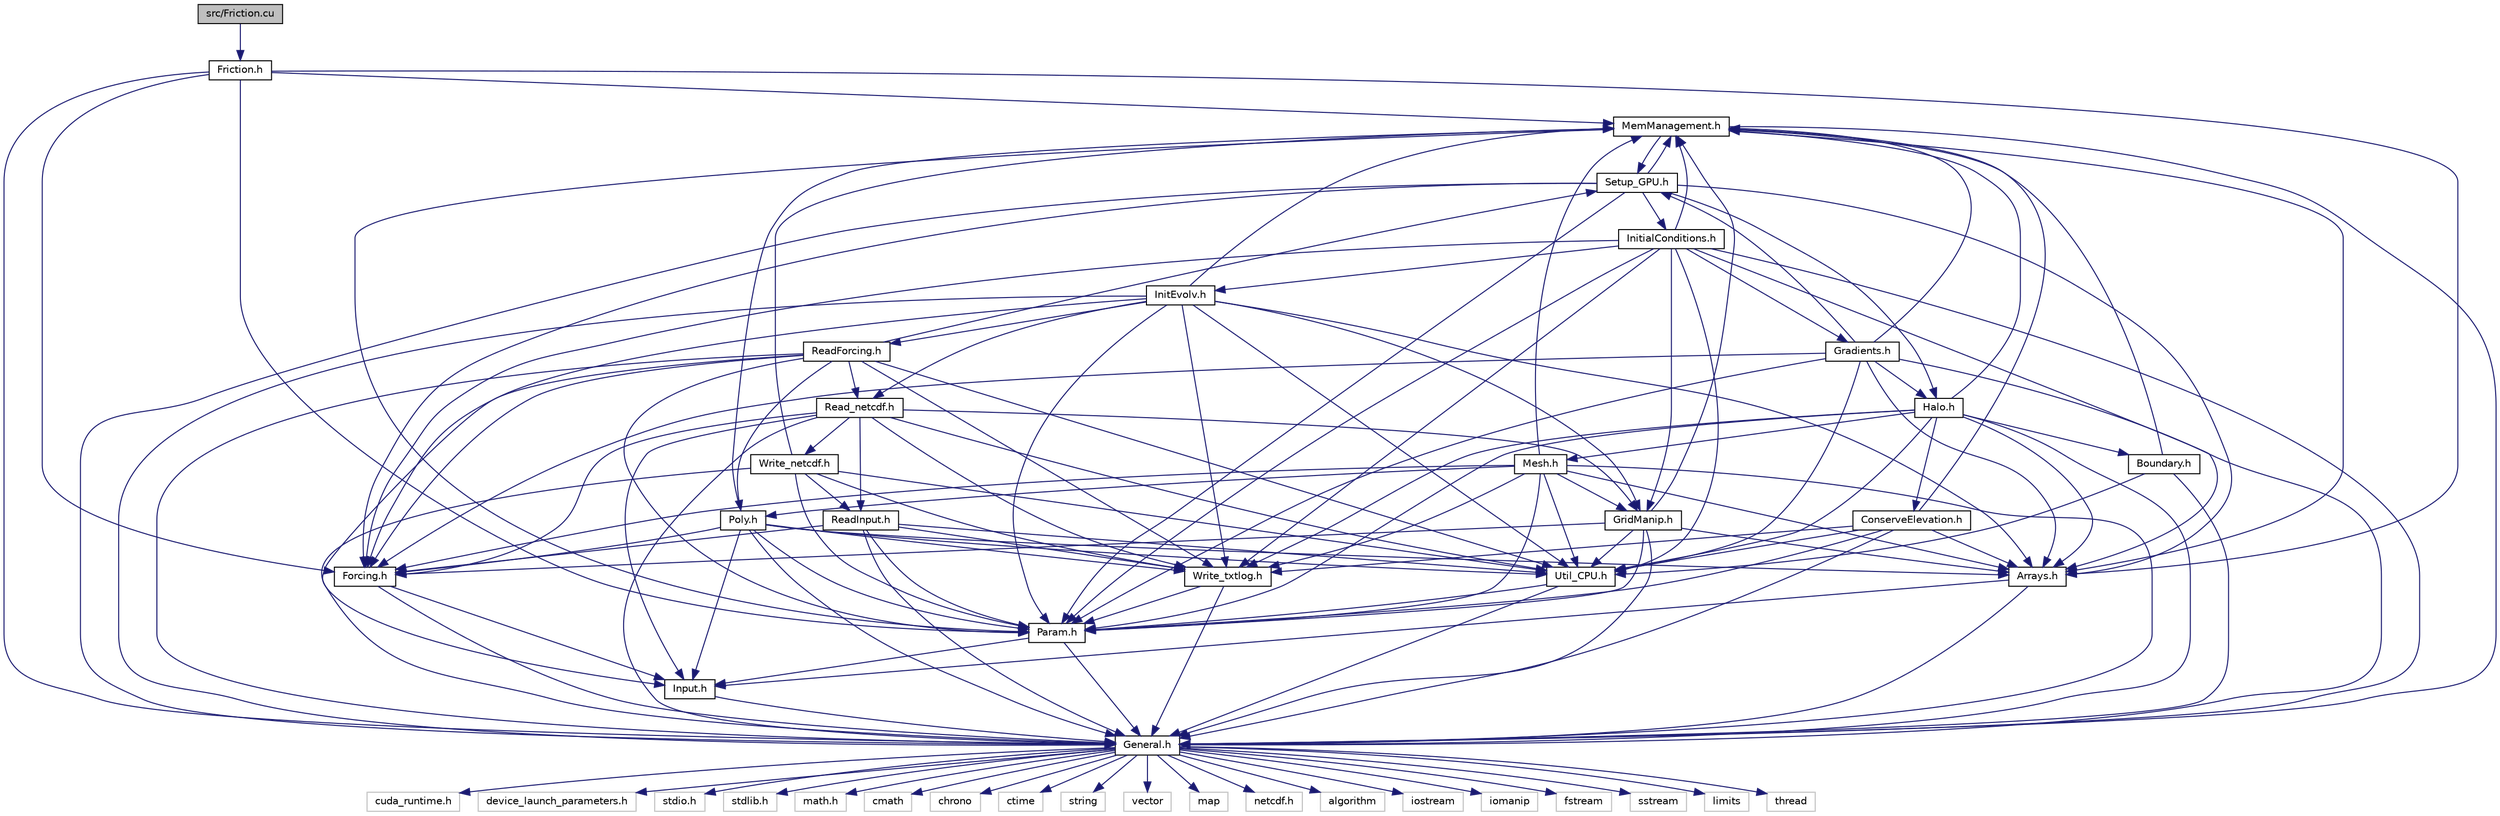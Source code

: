 digraph "src/Friction.cu"
{
 // LATEX_PDF_SIZE
  bgcolor="transparent";
  edge [fontname="Helvetica",fontsize="10",labelfontname="Helvetica",labelfontsize="10"];
  node [fontname="Helvetica",fontsize="10",shape=record];
  Node1 [label="src/Friction.cu",height=0.2,width=0.4,color="black", fillcolor="grey75", style="filled", fontcolor="black",tooltip=" "];
  Node1 -> Node2 [color="midnightblue",fontsize="10",style="solid"];
  Node2 [label="Friction.h",height=0.2,width=0.4,color="black",URL="$Friction_8h.html",tooltip=" "];
  Node2 -> Node3 [color="midnightblue",fontsize="10",style="solid"];
  Node3 [label="General.h",height=0.2,width=0.4,color="black",URL="$General_8h.html",tooltip=" "];
  Node3 -> Node4 [color="midnightblue",fontsize="10",style="solid"];
  Node4 [label="cuda_runtime.h",height=0.2,width=0.4,color="grey75",tooltip=" "];
  Node3 -> Node5 [color="midnightblue",fontsize="10",style="solid"];
  Node5 [label="device_launch_parameters.h",height=0.2,width=0.4,color="grey75",tooltip=" "];
  Node3 -> Node6 [color="midnightblue",fontsize="10",style="solid"];
  Node6 [label="stdio.h",height=0.2,width=0.4,color="grey75",tooltip=" "];
  Node3 -> Node7 [color="midnightblue",fontsize="10",style="solid"];
  Node7 [label="stdlib.h",height=0.2,width=0.4,color="grey75",tooltip=" "];
  Node3 -> Node8 [color="midnightblue",fontsize="10",style="solid"];
  Node8 [label="math.h",height=0.2,width=0.4,color="grey75",tooltip=" "];
  Node3 -> Node9 [color="midnightblue",fontsize="10",style="solid"];
  Node9 [label="cmath",height=0.2,width=0.4,color="grey75",tooltip=" "];
  Node3 -> Node10 [color="midnightblue",fontsize="10",style="solid"];
  Node10 [label="chrono",height=0.2,width=0.4,color="grey75",tooltip=" "];
  Node3 -> Node11 [color="midnightblue",fontsize="10",style="solid"];
  Node11 [label="ctime",height=0.2,width=0.4,color="grey75",tooltip=" "];
  Node3 -> Node12 [color="midnightblue",fontsize="10",style="solid"];
  Node12 [label="string",height=0.2,width=0.4,color="grey75",tooltip=" "];
  Node3 -> Node13 [color="midnightblue",fontsize="10",style="solid"];
  Node13 [label="vector",height=0.2,width=0.4,color="grey75",tooltip=" "];
  Node3 -> Node14 [color="midnightblue",fontsize="10",style="solid"];
  Node14 [label="map",height=0.2,width=0.4,color="grey75",tooltip=" "];
  Node3 -> Node15 [color="midnightblue",fontsize="10",style="solid"];
  Node15 [label="netcdf.h",height=0.2,width=0.4,color="grey75",tooltip=" "];
  Node3 -> Node16 [color="midnightblue",fontsize="10",style="solid"];
  Node16 [label="algorithm",height=0.2,width=0.4,color="grey75",tooltip=" "];
  Node3 -> Node17 [color="midnightblue",fontsize="10",style="solid"];
  Node17 [label="iostream",height=0.2,width=0.4,color="grey75",tooltip=" "];
  Node3 -> Node18 [color="midnightblue",fontsize="10",style="solid"];
  Node18 [label="iomanip",height=0.2,width=0.4,color="grey75",tooltip=" "];
  Node3 -> Node19 [color="midnightblue",fontsize="10",style="solid"];
  Node19 [label="fstream",height=0.2,width=0.4,color="grey75",tooltip=" "];
  Node3 -> Node20 [color="midnightblue",fontsize="10",style="solid"];
  Node20 [label="sstream",height=0.2,width=0.4,color="grey75",tooltip=" "];
  Node3 -> Node21 [color="midnightblue",fontsize="10",style="solid"];
  Node21 [label="limits",height=0.2,width=0.4,color="grey75",tooltip=" "];
  Node3 -> Node22 [color="midnightblue",fontsize="10",style="solid"];
  Node22 [label="thread",height=0.2,width=0.4,color="grey75",tooltip=" "];
  Node2 -> Node23 [color="midnightblue",fontsize="10",style="solid"];
  Node23 [label="Param.h",height=0.2,width=0.4,color="black",URL="$Param_8h.html",tooltip=" "];
  Node23 -> Node3 [color="midnightblue",fontsize="10",style="solid"];
  Node23 -> Node24 [color="midnightblue",fontsize="10",style="solid"];
  Node24 [label="Input.h",height=0.2,width=0.4,color="black",URL="$Input_8h.html",tooltip=" "];
  Node24 -> Node3 [color="midnightblue",fontsize="10",style="solid"];
  Node2 -> Node25 [color="midnightblue",fontsize="10",style="solid"];
  Node25 [label="Arrays.h",height=0.2,width=0.4,color="black",URL="$Arrays_8h.html",tooltip=" "];
  Node25 -> Node3 [color="midnightblue",fontsize="10",style="solid"];
  Node25 -> Node24 [color="midnightblue",fontsize="10",style="solid"];
  Node2 -> Node26 [color="midnightblue",fontsize="10",style="solid"];
  Node26 [label="Forcing.h",height=0.2,width=0.4,color="black",URL="$Forcing_8h.html",tooltip=" "];
  Node26 -> Node3 [color="midnightblue",fontsize="10",style="solid"];
  Node26 -> Node24 [color="midnightblue",fontsize="10",style="solid"];
  Node2 -> Node27 [color="midnightblue",fontsize="10",style="solid"];
  Node27 [label="MemManagement.h",height=0.2,width=0.4,color="black",URL="$MemManagement_8h.html",tooltip=" "];
  Node27 -> Node3 [color="midnightblue",fontsize="10",style="solid"];
  Node27 -> Node23 [color="midnightblue",fontsize="10",style="solid"];
  Node27 -> Node25 [color="midnightblue",fontsize="10",style="solid"];
  Node27 -> Node28 [color="midnightblue",fontsize="10",style="solid"];
  Node28 [label="Setup_GPU.h",height=0.2,width=0.4,color="black",URL="$Setup__GPU_8h.html",tooltip=" "];
  Node28 -> Node3 [color="midnightblue",fontsize="10",style="solid"];
  Node28 -> Node26 [color="midnightblue",fontsize="10",style="solid"];
  Node28 -> Node23 [color="midnightblue",fontsize="10",style="solid"];
  Node28 -> Node25 [color="midnightblue",fontsize="10",style="solid"];
  Node28 -> Node27 [color="midnightblue",fontsize="10",style="solid"];
  Node28 -> Node29 [color="midnightblue",fontsize="10",style="solid"];
  Node29 [label="Halo.h",height=0.2,width=0.4,color="black",URL="$Halo_8h.html",tooltip=" "];
  Node29 -> Node3 [color="midnightblue",fontsize="10",style="solid"];
  Node29 -> Node23 [color="midnightblue",fontsize="10",style="solid"];
  Node29 -> Node30 [color="midnightblue",fontsize="10",style="solid"];
  Node30 [label="Write_txtlog.h",height=0.2,width=0.4,color="black",URL="$Write__txtlog_8h.html",tooltip=" "];
  Node30 -> Node3 [color="midnightblue",fontsize="10",style="solid"];
  Node30 -> Node23 [color="midnightblue",fontsize="10",style="solid"];
  Node29 -> Node31 [color="midnightblue",fontsize="10",style="solid"];
  Node31 [label="Util_CPU.h",height=0.2,width=0.4,color="black",URL="$Util__CPU_8h.html",tooltip=" "];
  Node31 -> Node3 [color="midnightblue",fontsize="10",style="solid"];
  Node31 -> Node23 [color="midnightblue",fontsize="10",style="solid"];
  Node29 -> Node25 [color="midnightblue",fontsize="10",style="solid"];
  Node29 -> Node32 [color="midnightblue",fontsize="10",style="solid"];
  Node32 [label="Mesh.h",height=0.2,width=0.4,color="black",URL="$Mesh_8h.html",tooltip=" "];
  Node32 -> Node3 [color="midnightblue",fontsize="10",style="solid"];
  Node32 -> Node23 [color="midnightblue",fontsize="10",style="solid"];
  Node32 -> Node26 [color="midnightblue",fontsize="10",style="solid"];
  Node32 -> Node27 [color="midnightblue",fontsize="10",style="solid"];
  Node32 -> Node31 [color="midnightblue",fontsize="10",style="solid"];
  Node32 -> Node25 [color="midnightblue",fontsize="10",style="solid"];
  Node32 -> Node30 [color="midnightblue",fontsize="10",style="solid"];
  Node32 -> Node33 [color="midnightblue",fontsize="10",style="solid"];
  Node33 [label="GridManip.h",height=0.2,width=0.4,color="black",URL="$GridManip_8h.html",tooltip=" "];
  Node33 -> Node3 [color="midnightblue",fontsize="10",style="solid"];
  Node33 -> Node23 [color="midnightblue",fontsize="10",style="solid"];
  Node33 -> Node31 [color="midnightblue",fontsize="10",style="solid"];
  Node33 -> Node26 [color="midnightblue",fontsize="10",style="solid"];
  Node33 -> Node25 [color="midnightblue",fontsize="10",style="solid"];
  Node33 -> Node27 [color="midnightblue",fontsize="10",style="solid"];
  Node32 -> Node34 [color="midnightblue",fontsize="10",style="solid"];
  Node34 [label="Poly.h",height=0.2,width=0.4,color="black",URL="$Poly_8h.html",tooltip=" "];
  Node34 -> Node3 [color="midnightblue",fontsize="10",style="solid"];
  Node34 -> Node23 [color="midnightblue",fontsize="10",style="solid"];
  Node34 -> Node24 [color="midnightblue",fontsize="10",style="solid"];
  Node34 -> Node30 [color="midnightblue",fontsize="10",style="solid"];
  Node34 -> Node31 [color="midnightblue",fontsize="10",style="solid"];
  Node34 -> Node26 [color="midnightblue",fontsize="10",style="solid"];
  Node34 -> Node25 [color="midnightblue",fontsize="10",style="solid"];
  Node34 -> Node27 [color="midnightblue",fontsize="10",style="solid"];
  Node29 -> Node27 [color="midnightblue",fontsize="10",style="solid"];
  Node29 -> Node35 [color="midnightblue",fontsize="10",style="solid"];
  Node35 [label="Boundary.h",height=0.2,width=0.4,color="black",URL="$Boundary_8h.html",tooltip=" "];
  Node35 -> Node3 [color="midnightblue",fontsize="10",style="solid"];
  Node35 -> Node27 [color="midnightblue",fontsize="10",style="solid"];
  Node35 -> Node31 [color="midnightblue",fontsize="10",style="solid"];
  Node29 -> Node36 [color="midnightblue",fontsize="10",style="solid"];
  Node36 [label="ConserveElevation.h",height=0.2,width=0.4,color="black",URL="$ConserveElevation_8h.html",tooltip=" "];
  Node36 -> Node3 [color="midnightblue",fontsize="10",style="solid"];
  Node36 -> Node23 [color="midnightblue",fontsize="10",style="solid"];
  Node36 -> Node30 [color="midnightblue",fontsize="10",style="solid"];
  Node36 -> Node31 [color="midnightblue",fontsize="10",style="solid"];
  Node36 -> Node25 [color="midnightblue",fontsize="10",style="solid"];
  Node36 -> Node27 [color="midnightblue",fontsize="10",style="solid"];
  Node28 -> Node37 [color="midnightblue",fontsize="10",style="solid"];
  Node37 [label="InitialConditions.h",height=0.2,width=0.4,color="black",URL="$InitialConditions_8h.html",tooltip=" "];
  Node37 -> Node3 [color="midnightblue",fontsize="10",style="solid"];
  Node37 -> Node23 [color="midnightblue",fontsize="10",style="solid"];
  Node37 -> Node26 [color="midnightblue",fontsize="10",style="solid"];
  Node37 -> Node27 [color="midnightblue",fontsize="10",style="solid"];
  Node37 -> Node31 [color="midnightblue",fontsize="10",style="solid"];
  Node37 -> Node25 [color="midnightblue",fontsize="10",style="solid"];
  Node37 -> Node30 [color="midnightblue",fontsize="10",style="solid"];
  Node37 -> Node33 [color="midnightblue",fontsize="10",style="solid"];
  Node37 -> Node38 [color="midnightblue",fontsize="10",style="solid"];
  Node38 [label="InitEvolv.h",height=0.2,width=0.4,color="black",URL="$InitEvolv_8h.html",tooltip=" "];
  Node38 -> Node3 [color="midnightblue",fontsize="10",style="solid"];
  Node38 -> Node23 [color="midnightblue",fontsize="10",style="solid"];
  Node38 -> Node26 [color="midnightblue",fontsize="10",style="solid"];
  Node38 -> Node27 [color="midnightblue",fontsize="10",style="solid"];
  Node38 -> Node31 [color="midnightblue",fontsize="10",style="solid"];
  Node38 -> Node25 [color="midnightblue",fontsize="10",style="solid"];
  Node38 -> Node30 [color="midnightblue",fontsize="10",style="solid"];
  Node38 -> Node33 [color="midnightblue",fontsize="10",style="solid"];
  Node38 -> Node39 [color="midnightblue",fontsize="10",style="solid"];
  Node39 [label="Read_netcdf.h",height=0.2,width=0.4,color="black",URL="$Read__netcdf_8h.html",tooltip=" "];
  Node39 -> Node3 [color="midnightblue",fontsize="10",style="solid"];
  Node39 -> Node24 [color="midnightblue",fontsize="10",style="solid"];
  Node39 -> Node40 [color="midnightblue",fontsize="10",style="solid"];
  Node40 [label="ReadInput.h",height=0.2,width=0.4,color="black",URL="$ReadInput_8h.html",tooltip=" "];
  Node40 -> Node3 [color="midnightblue",fontsize="10",style="solid"];
  Node40 -> Node23 [color="midnightblue",fontsize="10",style="solid"];
  Node40 -> Node30 [color="midnightblue",fontsize="10",style="solid"];
  Node40 -> Node26 [color="midnightblue",fontsize="10",style="solid"];
  Node40 -> Node31 [color="midnightblue",fontsize="10",style="solid"];
  Node39 -> Node30 [color="midnightblue",fontsize="10",style="solid"];
  Node39 -> Node41 [color="midnightblue",fontsize="10",style="solid"];
  Node41 [label="Write_netcdf.h",height=0.2,width=0.4,color="black",URL="$Write__netcdf_8h.html",tooltip=" "];
  Node41 -> Node3 [color="midnightblue",fontsize="10",style="solid"];
  Node41 -> Node23 [color="midnightblue",fontsize="10",style="solid"];
  Node41 -> Node30 [color="midnightblue",fontsize="10",style="solid"];
  Node41 -> Node40 [color="midnightblue",fontsize="10",style="solid"];
  Node41 -> Node27 [color="midnightblue",fontsize="10",style="solid"];
  Node41 -> Node31 [color="midnightblue",fontsize="10",style="solid"];
  Node39 -> Node31 [color="midnightblue",fontsize="10",style="solid"];
  Node39 -> Node33 [color="midnightblue",fontsize="10",style="solid"];
  Node39 -> Node26 [color="midnightblue",fontsize="10",style="solid"];
  Node38 -> Node42 [color="midnightblue",fontsize="10",style="solid"];
  Node42 [label="ReadForcing.h",height=0.2,width=0.4,color="black",URL="$ReadForcing_8h.html",tooltip=" "];
  Node42 -> Node3 [color="midnightblue",fontsize="10",style="solid"];
  Node42 -> Node24 [color="midnightblue",fontsize="10",style="solid"];
  Node42 -> Node23 [color="midnightblue",fontsize="10",style="solid"];
  Node42 -> Node30 [color="midnightblue",fontsize="10",style="solid"];
  Node42 -> Node39 [color="midnightblue",fontsize="10",style="solid"];
  Node42 -> Node26 [color="midnightblue",fontsize="10",style="solid"];
  Node42 -> Node31 [color="midnightblue",fontsize="10",style="solid"];
  Node42 -> Node28 [color="midnightblue",fontsize="10",style="solid"];
  Node42 -> Node34 [color="midnightblue",fontsize="10",style="solid"];
  Node37 -> Node43 [color="midnightblue",fontsize="10",style="solid"];
  Node43 [label="Gradients.h",height=0.2,width=0.4,color="black",URL="$Gradients_8h.html",tooltip=" "];
  Node43 -> Node3 [color="midnightblue",fontsize="10",style="solid"];
  Node43 -> Node23 [color="midnightblue",fontsize="10",style="solid"];
  Node43 -> Node25 [color="midnightblue",fontsize="10",style="solid"];
  Node43 -> Node26 [color="midnightblue",fontsize="10",style="solid"];
  Node43 -> Node31 [color="midnightblue",fontsize="10",style="solid"];
  Node43 -> Node28 [color="midnightblue",fontsize="10",style="solid"];
  Node43 -> Node27 [color="midnightblue",fontsize="10",style="solid"];
  Node43 -> Node29 [color="midnightblue",fontsize="10",style="solid"];
}
